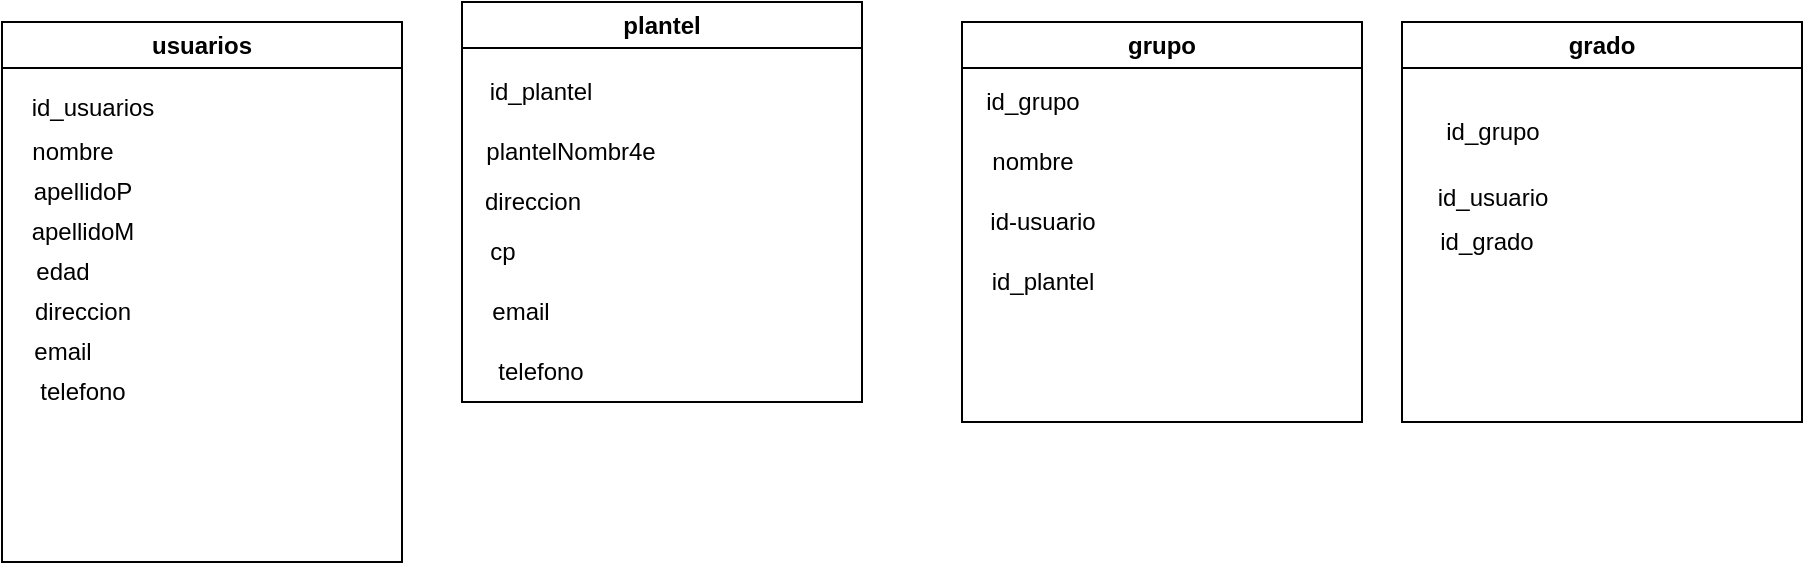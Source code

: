<mxfile version="22.0.8" type="github">
  <diagram name="Página-1" id="6UxXbUkOtiySa-WFgK5z">
    <mxGraphModel dx="1114" dy="566" grid="1" gridSize="10" guides="1" tooltips="1" connect="1" arrows="1" fold="1" page="1" pageScale="1" pageWidth="827" pageHeight="1169" math="0" shadow="0">
      <root>
        <mxCell id="0" />
        <mxCell id="1" parent="0" />
        <mxCell id="_DevXiiPq1_lsfqyr1zQ-6" value="usuarios" style="swimlane;whiteSpace=wrap;html=1;" vertex="1" parent="1">
          <mxGeometry x="30" y="170" width="200" height="270" as="geometry" />
        </mxCell>
        <mxCell id="_DevXiiPq1_lsfqyr1zQ-7" value="id_usuarios" style="text;html=1;align=center;verticalAlign=middle;resizable=0;points=[];autosize=1;strokeColor=none;fillColor=none;" vertex="1" parent="_DevXiiPq1_lsfqyr1zQ-6">
          <mxGeometry y="28" width="90" height="30" as="geometry" />
        </mxCell>
        <mxCell id="_DevXiiPq1_lsfqyr1zQ-9" value="nombre&lt;br&gt;" style="text;html=1;align=center;verticalAlign=middle;resizable=0;points=[];autosize=1;strokeColor=none;fillColor=none;" vertex="1" parent="_DevXiiPq1_lsfqyr1zQ-6">
          <mxGeometry y="50" width="70" height="30" as="geometry" />
        </mxCell>
        <mxCell id="_DevXiiPq1_lsfqyr1zQ-8" value="apellidoP&lt;br&gt;" style="text;html=1;align=center;verticalAlign=middle;resizable=0;points=[];autosize=1;strokeColor=none;fillColor=none;" vertex="1" parent="_DevXiiPq1_lsfqyr1zQ-6">
          <mxGeometry y="70" width="80" height="30" as="geometry" />
        </mxCell>
        <mxCell id="_DevXiiPq1_lsfqyr1zQ-10" value="apellidoM" style="text;html=1;align=center;verticalAlign=middle;resizable=0;points=[];autosize=1;strokeColor=none;fillColor=none;" vertex="1" parent="_DevXiiPq1_lsfqyr1zQ-6">
          <mxGeometry y="90" width="80" height="30" as="geometry" />
        </mxCell>
        <mxCell id="_DevXiiPq1_lsfqyr1zQ-11" value="edad" style="text;html=1;align=center;verticalAlign=middle;resizable=0;points=[];autosize=1;strokeColor=none;fillColor=none;" vertex="1" parent="_DevXiiPq1_lsfqyr1zQ-6">
          <mxGeometry x="5" y="110" width="50" height="30" as="geometry" />
        </mxCell>
        <mxCell id="_DevXiiPq1_lsfqyr1zQ-12" value="direccion" style="text;html=1;align=center;verticalAlign=middle;resizable=0;points=[];autosize=1;strokeColor=none;fillColor=none;" vertex="1" parent="_DevXiiPq1_lsfqyr1zQ-6">
          <mxGeometry x="5" y="130" width="70" height="30" as="geometry" />
        </mxCell>
        <mxCell id="_DevXiiPq1_lsfqyr1zQ-13" value="email&lt;br&gt;" style="text;html=1;align=center;verticalAlign=middle;resizable=0;points=[];autosize=1;strokeColor=none;fillColor=none;" vertex="1" parent="_DevXiiPq1_lsfqyr1zQ-6">
          <mxGeometry x="5" y="150" width="50" height="30" as="geometry" />
        </mxCell>
        <mxCell id="_DevXiiPq1_lsfqyr1zQ-14" value="telefono" style="text;html=1;align=center;verticalAlign=middle;resizable=0;points=[];autosize=1;strokeColor=none;fillColor=none;" vertex="1" parent="_DevXiiPq1_lsfqyr1zQ-6">
          <mxGeometry x="5" y="170" width="70" height="30" as="geometry" />
        </mxCell>
        <mxCell id="_DevXiiPq1_lsfqyr1zQ-15" value="plantel" style="swimlane;whiteSpace=wrap;html=1;" vertex="1" parent="1">
          <mxGeometry x="260" y="160" width="200" height="200" as="geometry" />
        </mxCell>
        <mxCell id="_DevXiiPq1_lsfqyr1zQ-18" value="cp&lt;br&gt;" style="text;html=1;align=center;verticalAlign=middle;resizable=0;points=[];autosize=1;strokeColor=none;fillColor=none;" vertex="1" parent="_DevXiiPq1_lsfqyr1zQ-15">
          <mxGeometry y="110" width="40" height="30" as="geometry" />
        </mxCell>
        <mxCell id="_DevXiiPq1_lsfqyr1zQ-19" value="plantelNombr4e" style="text;html=1;align=center;verticalAlign=middle;resizable=0;points=[];autosize=1;strokeColor=none;fillColor=none;" vertex="1" parent="_DevXiiPq1_lsfqyr1zQ-15">
          <mxGeometry x="-1" y="60" width="110" height="30" as="geometry" />
        </mxCell>
        <mxCell id="_DevXiiPq1_lsfqyr1zQ-17" value="direccion" style="text;html=1;align=center;verticalAlign=middle;resizable=0;points=[];autosize=1;strokeColor=none;fillColor=none;" vertex="1" parent="_DevXiiPq1_lsfqyr1zQ-15">
          <mxGeometry y="85" width="70" height="30" as="geometry" />
        </mxCell>
        <mxCell id="_DevXiiPq1_lsfqyr1zQ-16" value="id_plantel" style="text;html=1;align=center;verticalAlign=middle;resizable=0;points=[];autosize=1;strokeColor=none;fillColor=none;" vertex="1" parent="_DevXiiPq1_lsfqyr1zQ-15">
          <mxGeometry x="-1" y="30" width="80" height="30" as="geometry" />
        </mxCell>
        <mxCell id="_DevXiiPq1_lsfqyr1zQ-21" value="email" style="text;html=1;align=center;verticalAlign=middle;resizable=0;points=[];autosize=1;strokeColor=none;fillColor=none;" vertex="1" parent="_DevXiiPq1_lsfqyr1zQ-15">
          <mxGeometry x="4" y="140" width="50" height="30" as="geometry" />
        </mxCell>
        <mxCell id="_DevXiiPq1_lsfqyr1zQ-20" value="telefono" style="text;html=1;align=center;verticalAlign=middle;resizable=0;points=[];autosize=1;strokeColor=none;fillColor=none;" vertex="1" parent="_DevXiiPq1_lsfqyr1zQ-15">
          <mxGeometry x="4" y="170" width="70" height="30" as="geometry" />
        </mxCell>
        <mxCell id="_DevXiiPq1_lsfqyr1zQ-22" value="grupo" style="swimlane;whiteSpace=wrap;html=1;" vertex="1" parent="1">
          <mxGeometry x="510" y="170" width="200" height="200" as="geometry" />
        </mxCell>
        <mxCell id="_DevXiiPq1_lsfqyr1zQ-23" value="id-usuario" style="text;html=1;align=center;verticalAlign=middle;resizable=0;points=[];autosize=1;strokeColor=none;fillColor=none;" vertex="1" parent="_DevXiiPq1_lsfqyr1zQ-22">
          <mxGeometry y="85" width="80" height="30" as="geometry" />
        </mxCell>
        <mxCell id="_DevXiiPq1_lsfqyr1zQ-24" value="nombre" style="text;html=1;align=center;verticalAlign=middle;resizable=0;points=[];autosize=1;strokeColor=none;fillColor=none;" vertex="1" parent="_DevXiiPq1_lsfqyr1zQ-22">
          <mxGeometry y="55" width="70" height="30" as="geometry" />
        </mxCell>
        <mxCell id="_DevXiiPq1_lsfqyr1zQ-25" value="id_grupo" style="text;html=1;align=center;verticalAlign=middle;resizable=0;points=[];autosize=1;strokeColor=none;fillColor=none;" vertex="1" parent="_DevXiiPq1_lsfqyr1zQ-22">
          <mxGeometry y="25" width="70" height="30" as="geometry" />
        </mxCell>
        <mxCell id="_DevXiiPq1_lsfqyr1zQ-26" value="id_plantel" style="text;html=1;align=center;verticalAlign=middle;resizable=0;points=[];autosize=1;strokeColor=none;fillColor=none;" vertex="1" parent="_DevXiiPq1_lsfqyr1zQ-22">
          <mxGeometry y="115" width="80" height="30" as="geometry" />
        </mxCell>
        <mxCell id="_DevXiiPq1_lsfqyr1zQ-28" value="grado" style="swimlane;whiteSpace=wrap;html=1;" vertex="1" parent="1">
          <mxGeometry x="730" y="170" width="200" height="200" as="geometry" />
        </mxCell>
        <mxCell id="_DevXiiPq1_lsfqyr1zQ-30" value="id_usuario" style="text;html=1;align=center;verticalAlign=middle;resizable=0;points=[];autosize=1;strokeColor=none;fillColor=none;" vertex="1" parent="_DevXiiPq1_lsfqyr1zQ-28">
          <mxGeometry x="5" y="73" width="80" height="30" as="geometry" />
        </mxCell>
        <mxCell id="_DevXiiPq1_lsfqyr1zQ-31" value="id_grado" style="text;html=1;align=center;verticalAlign=middle;resizable=0;points=[];autosize=1;strokeColor=none;fillColor=none;" vertex="1" parent="_DevXiiPq1_lsfqyr1zQ-28">
          <mxGeometry x="7" y="95" width="70" height="30" as="geometry" />
        </mxCell>
        <mxCell id="_DevXiiPq1_lsfqyr1zQ-29" value="id_grupo" style="text;html=1;align=center;verticalAlign=middle;resizable=0;points=[];autosize=1;strokeColor=none;fillColor=none;" vertex="1" parent="_DevXiiPq1_lsfqyr1zQ-28">
          <mxGeometry x="10" y="40" width="70" height="30" as="geometry" />
        </mxCell>
      </root>
    </mxGraphModel>
  </diagram>
</mxfile>
